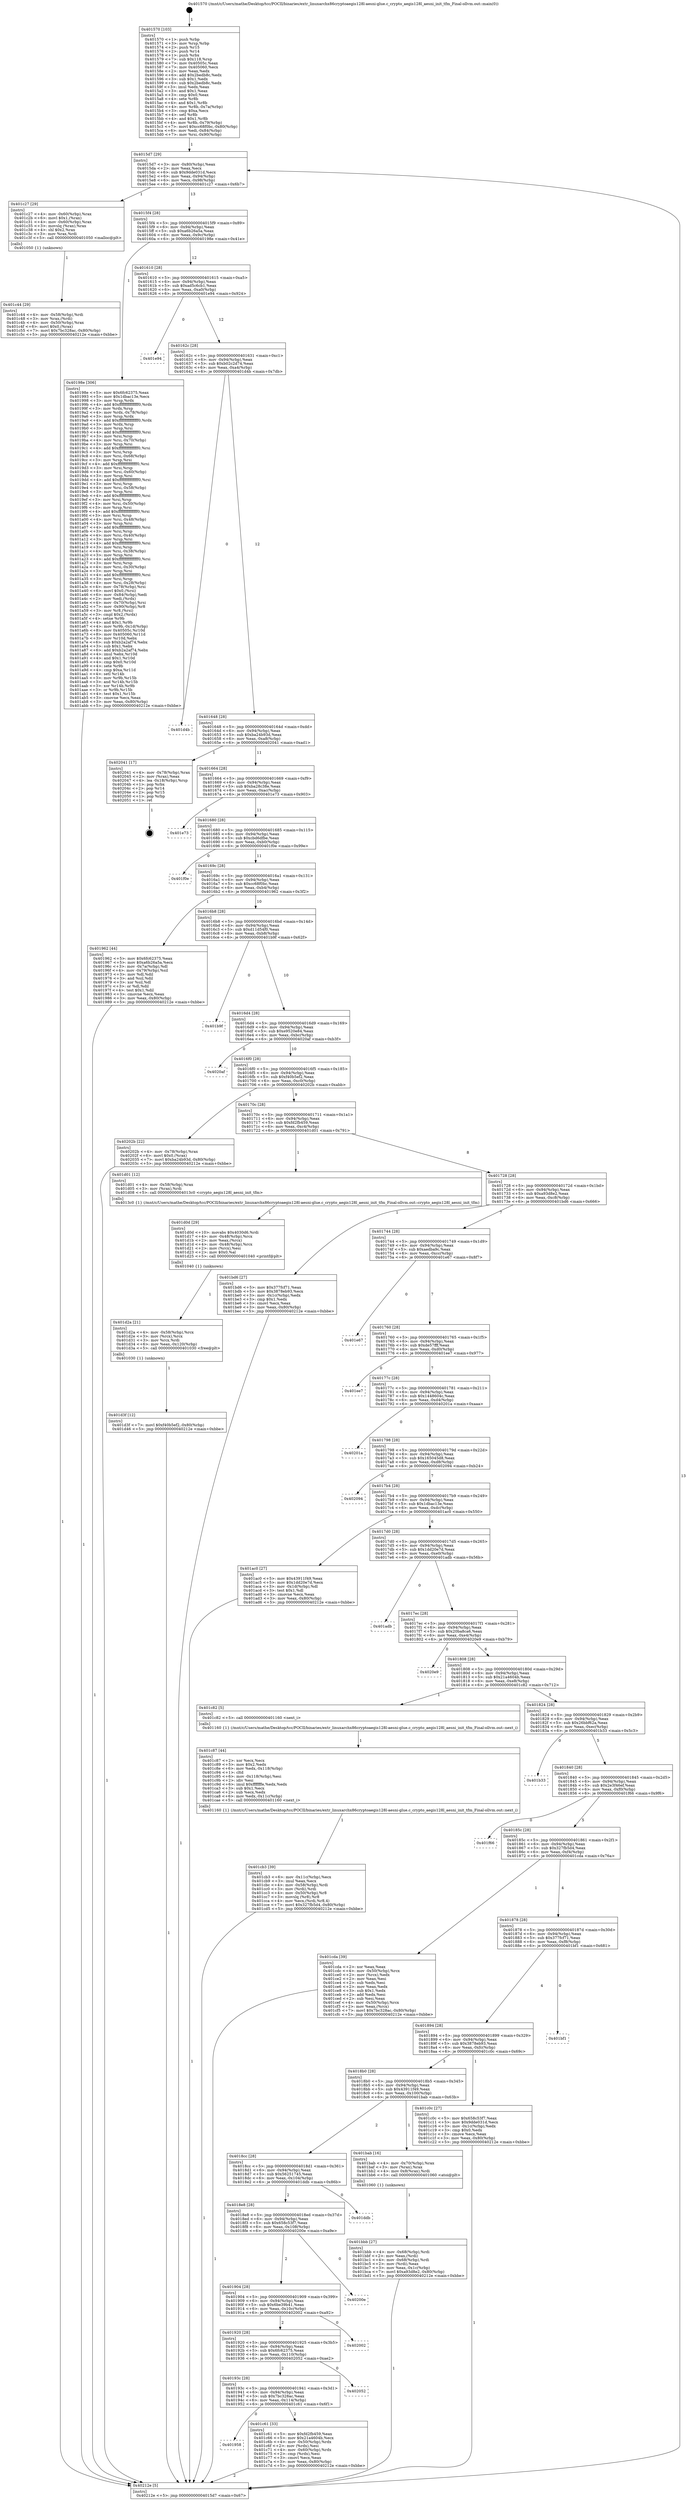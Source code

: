 digraph "0x401570" {
  label = "0x401570 (/mnt/c/Users/mathe/Desktop/tcc/POCII/binaries/extr_linuxarchx86cryptoaegis128l-aesni-glue.c_crypto_aegis128l_aesni_init_tfm_Final-ollvm.out::main(0))"
  labelloc = "t"
  node[shape=record]

  Entry [label="",width=0.3,height=0.3,shape=circle,fillcolor=black,style=filled]
  "0x4015d7" [label="{
     0x4015d7 [29]\l
     | [instrs]\l
     &nbsp;&nbsp;0x4015d7 \<+3\>: mov -0x80(%rbp),%eax\l
     &nbsp;&nbsp;0x4015da \<+2\>: mov %eax,%ecx\l
     &nbsp;&nbsp;0x4015dc \<+6\>: sub $0x9dde031d,%ecx\l
     &nbsp;&nbsp;0x4015e2 \<+6\>: mov %eax,-0x94(%rbp)\l
     &nbsp;&nbsp;0x4015e8 \<+6\>: mov %ecx,-0x98(%rbp)\l
     &nbsp;&nbsp;0x4015ee \<+6\>: je 0000000000401c27 \<main+0x6b7\>\l
  }"]
  "0x401c27" [label="{
     0x401c27 [29]\l
     | [instrs]\l
     &nbsp;&nbsp;0x401c27 \<+4\>: mov -0x60(%rbp),%rax\l
     &nbsp;&nbsp;0x401c2b \<+6\>: movl $0x1,(%rax)\l
     &nbsp;&nbsp;0x401c31 \<+4\>: mov -0x60(%rbp),%rax\l
     &nbsp;&nbsp;0x401c35 \<+3\>: movslq (%rax),%rax\l
     &nbsp;&nbsp;0x401c38 \<+4\>: shl $0x2,%rax\l
     &nbsp;&nbsp;0x401c3c \<+3\>: mov %rax,%rdi\l
     &nbsp;&nbsp;0x401c3f \<+5\>: call 0000000000401050 \<malloc@plt\>\l
     | [calls]\l
     &nbsp;&nbsp;0x401050 \{1\} (unknown)\l
  }"]
  "0x4015f4" [label="{
     0x4015f4 [28]\l
     | [instrs]\l
     &nbsp;&nbsp;0x4015f4 \<+5\>: jmp 00000000004015f9 \<main+0x89\>\l
     &nbsp;&nbsp;0x4015f9 \<+6\>: mov -0x94(%rbp),%eax\l
     &nbsp;&nbsp;0x4015ff \<+5\>: sub $0xa6b26a5a,%eax\l
     &nbsp;&nbsp;0x401604 \<+6\>: mov %eax,-0x9c(%rbp)\l
     &nbsp;&nbsp;0x40160a \<+6\>: je 000000000040198e \<main+0x41e\>\l
  }"]
  Exit [label="",width=0.3,height=0.3,shape=circle,fillcolor=black,style=filled,peripheries=2]
  "0x40198e" [label="{
     0x40198e [306]\l
     | [instrs]\l
     &nbsp;&nbsp;0x40198e \<+5\>: mov $0x6fc62375,%eax\l
     &nbsp;&nbsp;0x401993 \<+5\>: mov $0x1dbac13e,%ecx\l
     &nbsp;&nbsp;0x401998 \<+3\>: mov %rsp,%rdx\l
     &nbsp;&nbsp;0x40199b \<+4\>: add $0xfffffffffffffff0,%rdx\l
     &nbsp;&nbsp;0x40199f \<+3\>: mov %rdx,%rsp\l
     &nbsp;&nbsp;0x4019a2 \<+4\>: mov %rdx,-0x78(%rbp)\l
     &nbsp;&nbsp;0x4019a6 \<+3\>: mov %rsp,%rdx\l
     &nbsp;&nbsp;0x4019a9 \<+4\>: add $0xfffffffffffffff0,%rdx\l
     &nbsp;&nbsp;0x4019ad \<+3\>: mov %rdx,%rsp\l
     &nbsp;&nbsp;0x4019b0 \<+3\>: mov %rsp,%rsi\l
     &nbsp;&nbsp;0x4019b3 \<+4\>: add $0xfffffffffffffff0,%rsi\l
     &nbsp;&nbsp;0x4019b7 \<+3\>: mov %rsi,%rsp\l
     &nbsp;&nbsp;0x4019ba \<+4\>: mov %rsi,-0x70(%rbp)\l
     &nbsp;&nbsp;0x4019be \<+3\>: mov %rsp,%rsi\l
     &nbsp;&nbsp;0x4019c1 \<+4\>: add $0xfffffffffffffff0,%rsi\l
     &nbsp;&nbsp;0x4019c5 \<+3\>: mov %rsi,%rsp\l
     &nbsp;&nbsp;0x4019c8 \<+4\>: mov %rsi,-0x68(%rbp)\l
     &nbsp;&nbsp;0x4019cc \<+3\>: mov %rsp,%rsi\l
     &nbsp;&nbsp;0x4019cf \<+4\>: add $0xfffffffffffffff0,%rsi\l
     &nbsp;&nbsp;0x4019d3 \<+3\>: mov %rsi,%rsp\l
     &nbsp;&nbsp;0x4019d6 \<+4\>: mov %rsi,-0x60(%rbp)\l
     &nbsp;&nbsp;0x4019da \<+3\>: mov %rsp,%rsi\l
     &nbsp;&nbsp;0x4019dd \<+4\>: add $0xfffffffffffffff0,%rsi\l
     &nbsp;&nbsp;0x4019e1 \<+3\>: mov %rsi,%rsp\l
     &nbsp;&nbsp;0x4019e4 \<+4\>: mov %rsi,-0x58(%rbp)\l
     &nbsp;&nbsp;0x4019e8 \<+3\>: mov %rsp,%rsi\l
     &nbsp;&nbsp;0x4019eb \<+4\>: add $0xfffffffffffffff0,%rsi\l
     &nbsp;&nbsp;0x4019ef \<+3\>: mov %rsi,%rsp\l
     &nbsp;&nbsp;0x4019f2 \<+4\>: mov %rsi,-0x50(%rbp)\l
     &nbsp;&nbsp;0x4019f6 \<+3\>: mov %rsp,%rsi\l
     &nbsp;&nbsp;0x4019f9 \<+4\>: add $0xfffffffffffffff0,%rsi\l
     &nbsp;&nbsp;0x4019fd \<+3\>: mov %rsi,%rsp\l
     &nbsp;&nbsp;0x401a00 \<+4\>: mov %rsi,-0x48(%rbp)\l
     &nbsp;&nbsp;0x401a04 \<+3\>: mov %rsp,%rsi\l
     &nbsp;&nbsp;0x401a07 \<+4\>: add $0xfffffffffffffff0,%rsi\l
     &nbsp;&nbsp;0x401a0b \<+3\>: mov %rsi,%rsp\l
     &nbsp;&nbsp;0x401a0e \<+4\>: mov %rsi,-0x40(%rbp)\l
     &nbsp;&nbsp;0x401a12 \<+3\>: mov %rsp,%rsi\l
     &nbsp;&nbsp;0x401a15 \<+4\>: add $0xfffffffffffffff0,%rsi\l
     &nbsp;&nbsp;0x401a19 \<+3\>: mov %rsi,%rsp\l
     &nbsp;&nbsp;0x401a1c \<+4\>: mov %rsi,-0x38(%rbp)\l
     &nbsp;&nbsp;0x401a20 \<+3\>: mov %rsp,%rsi\l
     &nbsp;&nbsp;0x401a23 \<+4\>: add $0xfffffffffffffff0,%rsi\l
     &nbsp;&nbsp;0x401a27 \<+3\>: mov %rsi,%rsp\l
     &nbsp;&nbsp;0x401a2a \<+4\>: mov %rsi,-0x30(%rbp)\l
     &nbsp;&nbsp;0x401a2e \<+3\>: mov %rsp,%rsi\l
     &nbsp;&nbsp;0x401a31 \<+4\>: add $0xfffffffffffffff0,%rsi\l
     &nbsp;&nbsp;0x401a35 \<+3\>: mov %rsi,%rsp\l
     &nbsp;&nbsp;0x401a38 \<+4\>: mov %rsi,-0x28(%rbp)\l
     &nbsp;&nbsp;0x401a3c \<+4\>: mov -0x78(%rbp),%rsi\l
     &nbsp;&nbsp;0x401a40 \<+6\>: movl $0x0,(%rsi)\l
     &nbsp;&nbsp;0x401a46 \<+6\>: mov -0x84(%rbp),%edi\l
     &nbsp;&nbsp;0x401a4c \<+2\>: mov %edi,(%rdx)\l
     &nbsp;&nbsp;0x401a4e \<+4\>: mov -0x70(%rbp),%rsi\l
     &nbsp;&nbsp;0x401a52 \<+7\>: mov -0x90(%rbp),%r8\l
     &nbsp;&nbsp;0x401a59 \<+3\>: mov %r8,(%rsi)\l
     &nbsp;&nbsp;0x401a5c \<+3\>: cmpl $0x2,(%rdx)\l
     &nbsp;&nbsp;0x401a5f \<+4\>: setne %r9b\l
     &nbsp;&nbsp;0x401a63 \<+4\>: and $0x1,%r9b\l
     &nbsp;&nbsp;0x401a67 \<+4\>: mov %r9b,-0x1d(%rbp)\l
     &nbsp;&nbsp;0x401a6b \<+8\>: mov 0x40505c,%r10d\l
     &nbsp;&nbsp;0x401a73 \<+8\>: mov 0x405060,%r11d\l
     &nbsp;&nbsp;0x401a7b \<+3\>: mov %r10d,%ebx\l
     &nbsp;&nbsp;0x401a7e \<+6\>: sub $0xb2a2af74,%ebx\l
     &nbsp;&nbsp;0x401a84 \<+3\>: sub $0x1,%ebx\l
     &nbsp;&nbsp;0x401a87 \<+6\>: add $0xb2a2af74,%ebx\l
     &nbsp;&nbsp;0x401a8d \<+4\>: imul %ebx,%r10d\l
     &nbsp;&nbsp;0x401a91 \<+4\>: and $0x1,%r10d\l
     &nbsp;&nbsp;0x401a95 \<+4\>: cmp $0x0,%r10d\l
     &nbsp;&nbsp;0x401a99 \<+4\>: sete %r9b\l
     &nbsp;&nbsp;0x401a9d \<+4\>: cmp $0xa,%r11d\l
     &nbsp;&nbsp;0x401aa1 \<+4\>: setl %r14b\l
     &nbsp;&nbsp;0x401aa5 \<+3\>: mov %r9b,%r15b\l
     &nbsp;&nbsp;0x401aa8 \<+3\>: and %r14b,%r15b\l
     &nbsp;&nbsp;0x401aab \<+3\>: xor %r14b,%r9b\l
     &nbsp;&nbsp;0x401aae \<+3\>: or %r9b,%r15b\l
     &nbsp;&nbsp;0x401ab1 \<+4\>: test $0x1,%r15b\l
     &nbsp;&nbsp;0x401ab5 \<+3\>: cmovne %ecx,%eax\l
     &nbsp;&nbsp;0x401ab8 \<+3\>: mov %eax,-0x80(%rbp)\l
     &nbsp;&nbsp;0x401abb \<+5\>: jmp 000000000040212e \<main+0xbbe\>\l
  }"]
  "0x401610" [label="{
     0x401610 [28]\l
     | [instrs]\l
     &nbsp;&nbsp;0x401610 \<+5\>: jmp 0000000000401615 \<main+0xa5\>\l
     &nbsp;&nbsp;0x401615 \<+6\>: mov -0x94(%rbp),%eax\l
     &nbsp;&nbsp;0x40161b \<+5\>: sub $0xad5c6cb1,%eax\l
     &nbsp;&nbsp;0x401620 \<+6\>: mov %eax,-0xa0(%rbp)\l
     &nbsp;&nbsp;0x401626 \<+6\>: je 0000000000401e94 \<main+0x924\>\l
  }"]
  "0x401d3f" [label="{
     0x401d3f [12]\l
     | [instrs]\l
     &nbsp;&nbsp;0x401d3f \<+7\>: movl $0xf40b5ef2,-0x80(%rbp)\l
     &nbsp;&nbsp;0x401d46 \<+5\>: jmp 000000000040212e \<main+0xbbe\>\l
  }"]
  "0x401e94" [label="{
     0x401e94\l
  }", style=dashed]
  "0x40162c" [label="{
     0x40162c [28]\l
     | [instrs]\l
     &nbsp;&nbsp;0x40162c \<+5\>: jmp 0000000000401631 \<main+0xc1\>\l
     &nbsp;&nbsp;0x401631 \<+6\>: mov -0x94(%rbp),%eax\l
     &nbsp;&nbsp;0x401637 \<+5\>: sub $0xb02c2d74,%eax\l
     &nbsp;&nbsp;0x40163c \<+6\>: mov %eax,-0xa4(%rbp)\l
     &nbsp;&nbsp;0x401642 \<+6\>: je 0000000000401d4b \<main+0x7db\>\l
  }"]
  "0x401d2a" [label="{
     0x401d2a [21]\l
     | [instrs]\l
     &nbsp;&nbsp;0x401d2a \<+4\>: mov -0x58(%rbp),%rcx\l
     &nbsp;&nbsp;0x401d2e \<+3\>: mov (%rcx),%rcx\l
     &nbsp;&nbsp;0x401d31 \<+3\>: mov %rcx,%rdi\l
     &nbsp;&nbsp;0x401d34 \<+6\>: mov %eax,-0x120(%rbp)\l
     &nbsp;&nbsp;0x401d3a \<+5\>: call 0000000000401030 \<free@plt\>\l
     | [calls]\l
     &nbsp;&nbsp;0x401030 \{1\} (unknown)\l
  }"]
  "0x401d4b" [label="{
     0x401d4b\l
  }", style=dashed]
  "0x401648" [label="{
     0x401648 [28]\l
     | [instrs]\l
     &nbsp;&nbsp;0x401648 \<+5\>: jmp 000000000040164d \<main+0xdd\>\l
     &nbsp;&nbsp;0x40164d \<+6\>: mov -0x94(%rbp),%eax\l
     &nbsp;&nbsp;0x401653 \<+5\>: sub $0xba24b93d,%eax\l
     &nbsp;&nbsp;0x401658 \<+6\>: mov %eax,-0xa8(%rbp)\l
     &nbsp;&nbsp;0x40165e \<+6\>: je 0000000000402041 \<main+0xad1\>\l
  }"]
  "0x401d0d" [label="{
     0x401d0d [29]\l
     | [instrs]\l
     &nbsp;&nbsp;0x401d0d \<+10\>: movabs $0x4030d6,%rdi\l
     &nbsp;&nbsp;0x401d17 \<+4\>: mov -0x48(%rbp),%rcx\l
     &nbsp;&nbsp;0x401d1b \<+2\>: mov %eax,(%rcx)\l
     &nbsp;&nbsp;0x401d1d \<+4\>: mov -0x48(%rbp),%rcx\l
     &nbsp;&nbsp;0x401d21 \<+2\>: mov (%rcx),%esi\l
     &nbsp;&nbsp;0x401d23 \<+2\>: mov $0x0,%al\l
     &nbsp;&nbsp;0x401d25 \<+5\>: call 0000000000401040 \<printf@plt\>\l
     | [calls]\l
     &nbsp;&nbsp;0x401040 \{1\} (unknown)\l
  }"]
  "0x402041" [label="{
     0x402041 [17]\l
     | [instrs]\l
     &nbsp;&nbsp;0x402041 \<+4\>: mov -0x78(%rbp),%rax\l
     &nbsp;&nbsp;0x402045 \<+2\>: mov (%rax),%eax\l
     &nbsp;&nbsp;0x402047 \<+4\>: lea -0x18(%rbp),%rsp\l
     &nbsp;&nbsp;0x40204b \<+1\>: pop %rbx\l
     &nbsp;&nbsp;0x40204c \<+2\>: pop %r14\l
     &nbsp;&nbsp;0x40204e \<+2\>: pop %r15\l
     &nbsp;&nbsp;0x402050 \<+1\>: pop %rbp\l
     &nbsp;&nbsp;0x402051 \<+1\>: ret\l
  }"]
  "0x401664" [label="{
     0x401664 [28]\l
     | [instrs]\l
     &nbsp;&nbsp;0x401664 \<+5\>: jmp 0000000000401669 \<main+0xf9\>\l
     &nbsp;&nbsp;0x401669 \<+6\>: mov -0x94(%rbp),%eax\l
     &nbsp;&nbsp;0x40166f \<+5\>: sub $0xba28c38e,%eax\l
     &nbsp;&nbsp;0x401674 \<+6\>: mov %eax,-0xac(%rbp)\l
     &nbsp;&nbsp;0x40167a \<+6\>: je 0000000000401e73 \<main+0x903\>\l
  }"]
  "0x401cb3" [label="{
     0x401cb3 [39]\l
     | [instrs]\l
     &nbsp;&nbsp;0x401cb3 \<+6\>: mov -0x11c(%rbp),%ecx\l
     &nbsp;&nbsp;0x401cb9 \<+3\>: imul %eax,%ecx\l
     &nbsp;&nbsp;0x401cbc \<+4\>: mov -0x58(%rbp),%rdi\l
     &nbsp;&nbsp;0x401cc0 \<+3\>: mov (%rdi),%rdi\l
     &nbsp;&nbsp;0x401cc3 \<+4\>: mov -0x50(%rbp),%r8\l
     &nbsp;&nbsp;0x401cc7 \<+3\>: movslq (%r8),%r8\l
     &nbsp;&nbsp;0x401cca \<+4\>: mov %ecx,(%rdi,%r8,4)\l
     &nbsp;&nbsp;0x401cce \<+7\>: movl $0x327fb5d4,-0x80(%rbp)\l
     &nbsp;&nbsp;0x401cd5 \<+5\>: jmp 000000000040212e \<main+0xbbe\>\l
  }"]
  "0x401e73" [label="{
     0x401e73\l
  }", style=dashed]
  "0x401680" [label="{
     0x401680 [28]\l
     | [instrs]\l
     &nbsp;&nbsp;0x401680 \<+5\>: jmp 0000000000401685 \<main+0x115\>\l
     &nbsp;&nbsp;0x401685 \<+6\>: mov -0x94(%rbp),%eax\l
     &nbsp;&nbsp;0x40168b \<+5\>: sub $0xcbd6dfbe,%eax\l
     &nbsp;&nbsp;0x401690 \<+6\>: mov %eax,-0xb0(%rbp)\l
     &nbsp;&nbsp;0x401696 \<+6\>: je 0000000000401f0e \<main+0x99e\>\l
  }"]
  "0x401c87" [label="{
     0x401c87 [44]\l
     | [instrs]\l
     &nbsp;&nbsp;0x401c87 \<+2\>: xor %ecx,%ecx\l
     &nbsp;&nbsp;0x401c89 \<+5\>: mov $0x2,%edx\l
     &nbsp;&nbsp;0x401c8e \<+6\>: mov %edx,-0x118(%rbp)\l
     &nbsp;&nbsp;0x401c94 \<+1\>: cltd\l
     &nbsp;&nbsp;0x401c95 \<+6\>: mov -0x118(%rbp),%esi\l
     &nbsp;&nbsp;0x401c9b \<+2\>: idiv %esi\l
     &nbsp;&nbsp;0x401c9d \<+6\>: imul $0xfffffffe,%edx,%edx\l
     &nbsp;&nbsp;0x401ca3 \<+3\>: sub $0x1,%ecx\l
     &nbsp;&nbsp;0x401ca6 \<+2\>: sub %ecx,%edx\l
     &nbsp;&nbsp;0x401ca8 \<+6\>: mov %edx,-0x11c(%rbp)\l
     &nbsp;&nbsp;0x401cae \<+5\>: call 0000000000401160 \<next_i\>\l
     | [calls]\l
     &nbsp;&nbsp;0x401160 \{1\} (/mnt/c/Users/mathe/Desktop/tcc/POCII/binaries/extr_linuxarchx86cryptoaegis128l-aesni-glue.c_crypto_aegis128l_aesni_init_tfm_Final-ollvm.out::next_i)\l
  }"]
  "0x401f0e" [label="{
     0x401f0e\l
  }", style=dashed]
  "0x40169c" [label="{
     0x40169c [28]\l
     | [instrs]\l
     &nbsp;&nbsp;0x40169c \<+5\>: jmp 00000000004016a1 \<main+0x131\>\l
     &nbsp;&nbsp;0x4016a1 \<+6\>: mov -0x94(%rbp),%eax\l
     &nbsp;&nbsp;0x4016a7 \<+5\>: sub $0xcc68f0bc,%eax\l
     &nbsp;&nbsp;0x4016ac \<+6\>: mov %eax,-0xb4(%rbp)\l
     &nbsp;&nbsp;0x4016b2 \<+6\>: je 0000000000401962 \<main+0x3f2\>\l
  }"]
  "0x401958" [label="{
     0x401958\l
  }", style=dashed]
  "0x401962" [label="{
     0x401962 [44]\l
     | [instrs]\l
     &nbsp;&nbsp;0x401962 \<+5\>: mov $0x6fc62375,%eax\l
     &nbsp;&nbsp;0x401967 \<+5\>: mov $0xa6b26a5a,%ecx\l
     &nbsp;&nbsp;0x40196c \<+3\>: mov -0x7a(%rbp),%dl\l
     &nbsp;&nbsp;0x40196f \<+4\>: mov -0x79(%rbp),%sil\l
     &nbsp;&nbsp;0x401973 \<+3\>: mov %dl,%dil\l
     &nbsp;&nbsp;0x401976 \<+3\>: and %sil,%dil\l
     &nbsp;&nbsp;0x401979 \<+3\>: xor %sil,%dl\l
     &nbsp;&nbsp;0x40197c \<+3\>: or %dl,%dil\l
     &nbsp;&nbsp;0x40197f \<+4\>: test $0x1,%dil\l
     &nbsp;&nbsp;0x401983 \<+3\>: cmovne %ecx,%eax\l
     &nbsp;&nbsp;0x401986 \<+3\>: mov %eax,-0x80(%rbp)\l
     &nbsp;&nbsp;0x401989 \<+5\>: jmp 000000000040212e \<main+0xbbe\>\l
  }"]
  "0x4016b8" [label="{
     0x4016b8 [28]\l
     | [instrs]\l
     &nbsp;&nbsp;0x4016b8 \<+5\>: jmp 00000000004016bd \<main+0x14d\>\l
     &nbsp;&nbsp;0x4016bd \<+6\>: mov -0x94(%rbp),%eax\l
     &nbsp;&nbsp;0x4016c3 \<+5\>: sub $0xd11d54f0,%eax\l
     &nbsp;&nbsp;0x4016c8 \<+6\>: mov %eax,-0xb8(%rbp)\l
     &nbsp;&nbsp;0x4016ce \<+6\>: je 0000000000401b9f \<main+0x62f\>\l
  }"]
  "0x40212e" [label="{
     0x40212e [5]\l
     | [instrs]\l
     &nbsp;&nbsp;0x40212e \<+5\>: jmp 00000000004015d7 \<main+0x67\>\l
  }"]
  "0x401570" [label="{
     0x401570 [103]\l
     | [instrs]\l
     &nbsp;&nbsp;0x401570 \<+1\>: push %rbp\l
     &nbsp;&nbsp;0x401571 \<+3\>: mov %rsp,%rbp\l
     &nbsp;&nbsp;0x401574 \<+2\>: push %r15\l
     &nbsp;&nbsp;0x401576 \<+2\>: push %r14\l
     &nbsp;&nbsp;0x401578 \<+1\>: push %rbx\l
     &nbsp;&nbsp;0x401579 \<+7\>: sub $0x118,%rsp\l
     &nbsp;&nbsp;0x401580 \<+7\>: mov 0x40505c,%eax\l
     &nbsp;&nbsp;0x401587 \<+7\>: mov 0x405060,%ecx\l
     &nbsp;&nbsp;0x40158e \<+2\>: mov %eax,%edx\l
     &nbsp;&nbsp;0x401590 \<+6\>: add $0x2bedb8c,%edx\l
     &nbsp;&nbsp;0x401596 \<+3\>: sub $0x1,%edx\l
     &nbsp;&nbsp;0x401599 \<+6\>: sub $0x2bedb8c,%edx\l
     &nbsp;&nbsp;0x40159f \<+3\>: imul %edx,%eax\l
     &nbsp;&nbsp;0x4015a2 \<+3\>: and $0x1,%eax\l
     &nbsp;&nbsp;0x4015a5 \<+3\>: cmp $0x0,%eax\l
     &nbsp;&nbsp;0x4015a8 \<+4\>: sete %r8b\l
     &nbsp;&nbsp;0x4015ac \<+4\>: and $0x1,%r8b\l
     &nbsp;&nbsp;0x4015b0 \<+4\>: mov %r8b,-0x7a(%rbp)\l
     &nbsp;&nbsp;0x4015b4 \<+3\>: cmp $0xa,%ecx\l
     &nbsp;&nbsp;0x4015b7 \<+4\>: setl %r8b\l
     &nbsp;&nbsp;0x4015bb \<+4\>: and $0x1,%r8b\l
     &nbsp;&nbsp;0x4015bf \<+4\>: mov %r8b,-0x79(%rbp)\l
     &nbsp;&nbsp;0x4015c3 \<+7\>: movl $0xcc68f0bc,-0x80(%rbp)\l
     &nbsp;&nbsp;0x4015ca \<+6\>: mov %edi,-0x84(%rbp)\l
     &nbsp;&nbsp;0x4015d0 \<+7\>: mov %rsi,-0x90(%rbp)\l
  }"]
  "0x401c61" [label="{
     0x401c61 [33]\l
     | [instrs]\l
     &nbsp;&nbsp;0x401c61 \<+5\>: mov $0xfd2fb459,%eax\l
     &nbsp;&nbsp;0x401c66 \<+5\>: mov $0x21a4604b,%ecx\l
     &nbsp;&nbsp;0x401c6b \<+4\>: mov -0x50(%rbp),%rdx\l
     &nbsp;&nbsp;0x401c6f \<+2\>: mov (%rdx),%esi\l
     &nbsp;&nbsp;0x401c71 \<+4\>: mov -0x60(%rbp),%rdx\l
     &nbsp;&nbsp;0x401c75 \<+2\>: cmp (%rdx),%esi\l
     &nbsp;&nbsp;0x401c77 \<+3\>: cmovl %ecx,%eax\l
     &nbsp;&nbsp;0x401c7a \<+3\>: mov %eax,-0x80(%rbp)\l
     &nbsp;&nbsp;0x401c7d \<+5\>: jmp 000000000040212e \<main+0xbbe\>\l
  }"]
  "0x40193c" [label="{
     0x40193c [28]\l
     | [instrs]\l
     &nbsp;&nbsp;0x40193c \<+5\>: jmp 0000000000401941 \<main+0x3d1\>\l
     &nbsp;&nbsp;0x401941 \<+6\>: mov -0x94(%rbp),%eax\l
     &nbsp;&nbsp;0x401947 \<+5\>: sub $0x7bc328ac,%eax\l
     &nbsp;&nbsp;0x40194c \<+6\>: mov %eax,-0x114(%rbp)\l
     &nbsp;&nbsp;0x401952 \<+6\>: je 0000000000401c61 \<main+0x6f1\>\l
  }"]
  "0x401b9f" [label="{
     0x401b9f\l
  }", style=dashed]
  "0x4016d4" [label="{
     0x4016d4 [28]\l
     | [instrs]\l
     &nbsp;&nbsp;0x4016d4 \<+5\>: jmp 00000000004016d9 \<main+0x169\>\l
     &nbsp;&nbsp;0x4016d9 \<+6\>: mov -0x94(%rbp),%eax\l
     &nbsp;&nbsp;0x4016df \<+5\>: sub $0xe9520e84,%eax\l
     &nbsp;&nbsp;0x4016e4 \<+6\>: mov %eax,-0xbc(%rbp)\l
     &nbsp;&nbsp;0x4016ea \<+6\>: je 00000000004020af \<main+0xb3f\>\l
  }"]
  "0x402052" [label="{
     0x402052\l
  }", style=dashed]
  "0x4020af" [label="{
     0x4020af\l
  }", style=dashed]
  "0x4016f0" [label="{
     0x4016f0 [28]\l
     | [instrs]\l
     &nbsp;&nbsp;0x4016f0 \<+5\>: jmp 00000000004016f5 \<main+0x185\>\l
     &nbsp;&nbsp;0x4016f5 \<+6\>: mov -0x94(%rbp),%eax\l
     &nbsp;&nbsp;0x4016fb \<+5\>: sub $0xf40b5ef2,%eax\l
     &nbsp;&nbsp;0x401700 \<+6\>: mov %eax,-0xc0(%rbp)\l
     &nbsp;&nbsp;0x401706 \<+6\>: je 000000000040202b \<main+0xabb\>\l
  }"]
  "0x401920" [label="{
     0x401920 [28]\l
     | [instrs]\l
     &nbsp;&nbsp;0x401920 \<+5\>: jmp 0000000000401925 \<main+0x3b5\>\l
     &nbsp;&nbsp;0x401925 \<+6\>: mov -0x94(%rbp),%eax\l
     &nbsp;&nbsp;0x40192b \<+5\>: sub $0x6fc62375,%eax\l
     &nbsp;&nbsp;0x401930 \<+6\>: mov %eax,-0x110(%rbp)\l
     &nbsp;&nbsp;0x401936 \<+6\>: je 0000000000402052 \<main+0xae2\>\l
  }"]
  "0x40202b" [label="{
     0x40202b [22]\l
     | [instrs]\l
     &nbsp;&nbsp;0x40202b \<+4\>: mov -0x78(%rbp),%rax\l
     &nbsp;&nbsp;0x40202f \<+6\>: movl $0x0,(%rax)\l
     &nbsp;&nbsp;0x402035 \<+7\>: movl $0xba24b93d,-0x80(%rbp)\l
     &nbsp;&nbsp;0x40203c \<+5\>: jmp 000000000040212e \<main+0xbbe\>\l
  }"]
  "0x40170c" [label="{
     0x40170c [28]\l
     | [instrs]\l
     &nbsp;&nbsp;0x40170c \<+5\>: jmp 0000000000401711 \<main+0x1a1\>\l
     &nbsp;&nbsp;0x401711 \<+6\>: mov -0x94(%rbp),%eax\l
     &nbsp;&nbsp;0x401717 \<+5\>: sub $0xfd2fb459,%eax\l
     &nbsp;&nbsp;0x40171c \<+6\>: mov %eax,-0xc4(%rbp)\l
     &nbsp;&nbsp;0x401722 \<+6\>: je 0000000000401d01 \<main+0x791\>\l
  }"]
  "0x402002" [label="{
     0x402002\l
  }", style=dashed]
  "0x401d01" [label="{
     0x401d01 [12]\l
     | [instrs]\l
     &nbsp;&nbsp;0x401d01 \<+4\>: mov -0x58(%rbp),%rax\l
     &nbsp;&nbsp;0x401d05 \<+3\>: mov (%rax),%rdi\l
     &nbsp;&nbsp;0x401d08 \<+5\>: call 00000000004013c0 \<crypto_aegis128l_aesni_init_tfm\>\l
     | [calls]\l
     &nbsp;&nbsp;0x4013c0 \{1\} (/mnt/c/Users/mathe/Desktop/tcc/POCII/binaries/extr_linuxarchx86cryptoaegis128l-aesni-glue.c_crypto_aegis128l_aesni_init_tfm_Final-ollvm.out::crypto_aegis128l_aesni_init_tfm)\l
  }"]
  "0x401728" [label="{
     0x401728 [28]\l
     | [instrs]\l
     &nbsp;&nbsp;0x401728 \<+5\>: jmp 000000000040172d \<main+0x1bd\>\l
     &nbsp;&nbsp;0x40172d \<+6\>: mov -0x94(%rbp),%eax\l
     &nbsp;&nbsp;0x401733 \<+5\>: sub $0xa93d8e2,%eax\l
     &nbsp;&nbsp;0x401738 \<+6\>: mov %eax,-0xc8(%rbp)\l
     &nbsp;&nbsp;0x40173e \<+6\>: je 0000000000401bd6 \<main+0x666\>\l
  }"]
  "0x401904" [label="{
     0x401904 [28]\l
     | [instrs]\l
     &nbsp;&nbsp;0x401904 \<+5\>: jmp 0000000000401909 \<main+0x399\>\l
     &nbsp;&nbsp;0x401909 \<+6\>: mov -0x94(%rbp),%eax\l
     &nbsp;&nbsp;0x40190f \<+5\>: sub $0x6be39b41,%eax\l
     &nbsp;&nbsp;0x401914 \<+6\>: mov %eax,-0x10c(%rbp)\l
     &nbsp;&nbsp;0x40191a \<+6\>: je 0000000000402002 \<main+0xa92\>\l
  }"]
  "0x401bd6" [label="{
     0x401bd6 [27]\l
     | [instrs]\l
     &nbsp;&nbsp;0x401bd6 \<+5\>: mov $0x377fcf71,%eax\l
     &nbsp;&nbsp;0x401bdb \<+5\>: mov $0x3878eb93,%ecx\l
     &nbsp;&nbsp;0x401be0 \<+3\>: mov -0x1c(%rbp),%edx\l
     &nbsp;&nbsp;0x401be3 \<+3\>: cmp $0x1,%edx\l
     &nbsp;&nbsp;0x401be6 \<+3\>: cmovl %ecx,%eax\l
     &nbsp;&nbsp;0x401be9 \<+3\>: mov %eax,-0x80(%rbp)\l
     &nbsp;&nbsp;0x401bec \<+5\>: jmp 000000000040212e \<main+0xbbe\>\l
  }"]
  "0x401744" [label="{
     0x401744 [28]\l
     | [instrs]\l
     &nbsp;&nbsp;0x401744 \<+5\>: jmp 0000000000401749 \<main+0x1d9\>\l
     &nbsp;&nbsp;0x401749 \<+6\>: mov -0x94(%rbp),%eax\l
     &nbsp;&nbsp;0x40174f \<+5\>: sub $0xaedba9c,%eax\l
     &nbsp;&nbsp;0x401754 \<+6\>: mov %eax,-0xcc(%rbp)\l
     &nbsp;&nbsp;0x40175a \<+6\>: je 0000000000401e67 \<main+0x8f7\>\l
  }"]
  "0x40200e" [label="{
     0x40200e\l
  }", style=dashed]
  "0x401e67" [label="{
     0x401e67\l
  }", style=dashed]
  "0x401760" [label="{
     0x401760 [28]\l
     | [instrs]\l
     &nbsp;&nbsp;0x401760 \<+5\>: jmp 0000000000401765 \<main+0x1f5\>\l
     &nbsp;&nbsp;0x401765 \<+6\>: mov -0x94(%rbp),%eax\l
     &nbsp;&nbsp;0x40176b \<+5\>: sub $0xde57fff,%eax\l
     &nbsp;&nbsp;0x401770 \<+6\>: mov %eax,-0xd0(%rbp)\l
     &nbsp;&nbsp;0x401776 \<+6\>: je 0000000000401ee7 \<main+0x977\>\l
  }"]
  "0x4018e8" [label="{
     0x4018e8 [28]\l
     | [instrs]\l
     &nbsp;&nbsp;0x4018e8 \<+5\>: jmp 00000000004018ed \<main+0x37d\>\l
     &nbsp;&nbsp;0x4018ed \<+6\>: mov -0x94(%rbp),%eax\l
     &nbsp;&nbsp;0x4018f3 \<+5\>: sub $0x658c53f7,%eax\l
     &nbsp;&nbsp;0x4018f8 \<+6\>: mov %eax,-0x108(%rbp)\l
     &nbsp;&nbsp;0x4018fe \<+6\>: je 000000000040200e \<main+0xa9e\>\l
  }"]
  "0x401ee7" [label="{
     0x401ee7\l
  }", style=dashed]
  "0x40177c" [label="{
     0x40177c [28]\l
     | [instrs]\l
     &nbsp;&nbsp;0x40177c \<+5\>: jmp 0000000000401781 \<main+0x211\>\l
     &nbsp;&nbsp;0x401781 \<+6\>: mov -0x94(%rbp),%eax\l
     &nbsp;&nbsp;0x401787 \<+5\>: sub $0x1448604c,%eax\l
     &nbsp;&nbsp;0x40178c \<+6\>: mov %eax,-0xd4(%rbp)\l
     &nbsp;&nbsp;0x401792 \<+6\>: je 000000000040201a \<main+0xaaa\>\l
  }"]
  "0x401ddb" [label="{
     0x401ddb\l
  }", style=dashed]
  "0x40201a" [label="{
     0x40201a\l
  }", style=dashed]
  "0x401798" [label="{
     0x401798 [28]\l
     | [instrs]\l
     &nbsp;&nbsp;0x401798 \<+5\>: jmp 000000000040179d \<main+0x22d\>\l
     &nbsp;&nbsp;0x40179d \<+6\>: mov -0x94(%rbp),%eax\l
     &nbsp;&nbsp;0x4017a3 \<+5\>: sub $0x165045d8,%eax\l
     &nbsp;&nbsp;0x4017a8 \<+6\>: mov %eax,-0xd8(%rbp)\l
     &nbsp;&nbsp;0x4017ae \<+6\>: je 0000000000402094 \<main+0xb24\>\l
  }"]
  "0x401c44" [label="{
     0x401c44 [29]\l
     | [instrs]\l
     &nbsp;&nbsp;0x401c44 \<+4\>: mov -0x58(%rbp),%rdi\l
     &nbsp;&nbsp;0x401c48 \<+3\>: mov %rax,(%rdi)\l
     &nbsp;&nbsp;0x401c4b \<+4\>: mov -0x50(%rbp),%rax\l
     &nbsp;&nbsp;0x401c4f \<+6\>: movl $0x0,(%rax)\l
     &nbsp;&nbsp;0x401c55 \<+7\>: movl $0x7bc328ac,-0x80(%rbp)\l
     &nbsp;&nbsp;0x401c5c \<+5\>: jmp 000000000040212e \<main+0xbbe\>\l
  }"]
  "0x402094" [label="{
     0x402094\l
  }", style=dashed]
  "0x4017b4" [label="{
     0x4017b4 [28]\l
     | [instrs]\l
     &nbsp;&nbsp;0x4017b4 \<+5\>: jmp 00000000004017b9 \<main+0x249\>\l
     &nbsp;&nbsp;0x4017b9 \<+6\>: mov -0x94(%rbp),%eax\l
     &nbsp;&nbsp;0x4017bf \<+5\>: sub $0x1dbac13e,%eax\l
     &nbsp;&nbsp;0x4017c4 \<+6\>: mov %eax,-0xdc(%rbp)\l
     &nbsp;&nbsp;0x4017ca \<+6\>: je 0000000000401ac0 \<main+0x550\>\l
  }"]
  "0x401bbb" [label="{
     0x401bbb [27]\l
     | [instrs]\l
     &nbsp;&nbsp;0x401bbb \<+4\>: mov -0x68(%rbp),%rdi\l
     &nbsp;&nbsp;0x401bbf \<+2\>: mov %eax,(%rdi)\l
     &nbsp;&nbsp;0x401bc1 \<+4\>: mov -0x68(%rbp),%rdi\l
     &nbsp;&nbsp;0x401bc5 \<+2\>: mov (%rdi),%eax\l
     &nbsp;&nbsp;0x401bc7 \<+3\>: mov %eax,-0x1c(%rbp)\l
     &nbsp;&nbsp;0x401bca \<+7\>: movl $0xa93d8e2,-0x80(%rbp)\l
     &nbsp;&nbsp;0x401bd1 \<+5\>: jmp 000000000040212e \<main+0xbbe\>\l
  }"]
  "0x401ac0" [label="{
     0x401ac0 [27]\l
     | [instrs]\l
     &nbsp;&nbsp;0x401ac0 \<+5\>: mov $0x43911f49,%eax\l
     &nbsp;&nbsp;0x401ac5 \<+5\>: mov $0x1dd20e7d,%ecx\l
     &nbsp;&nbsp;0x401aca \<+3\>: mov -0x1d(%rbp),%dl\l
     &nbsp;&nbsp;0x401acd \<+3\>: test $0x1,%dl\l
     &nbsp;&nbsp;0x401ad0 \<+3\>: cmovne %ecx,%eax\l
     &nbsp;&nbsp;0x401ad3 \<+3\>: mov %eax,-0x80(%rbp)\l
     &nbsp;&nbsp;0x401ad6 \<+5\>: jmp 000000000040212e \<main+0xbbe\>\l
  }"]
  "0x4017d0" [label="{
     0x4017d0 [28]\l
     | [instrs]\l
     &nbsp;&nbsp;0x4017d0 \<+5\>: jmp 00000000004017d5 \<main+0x265\>\l
     &nbsp;&nbsp;0x4017d5 \<+6\>: mov -0x94(%rbp),%eax\l
     &nbsp;&nbsp;0x4017db \<+5\>: sub $0x1dd20e7d,%eax\l
     &nbsp;&nbsp;0x4017e0 \<+6\>: mov %eax,-0xe0(%rbp)\l
     &nbsp;&nbsp;0x4017e6 \<+6\>: je 0000000000401adb \<main+0x56b\>\l
  }"]
  "0x4018cc" [label="{
     0x4018cc [28]\l
     | [instrs]\l
     &nbsp;&nbsp;0x4018cc \<+5\>: jmp 00000000004018d1 \<main+0x361\>\l
     &nbsp;&nbsp;0x4018d1 \<+6\>: mov -0x94(%rbp),%eax\l
     &nbsp;&nbsp;0x4018d7 \<+5\>: sub $0x56251745,%eax\l
     &nbsp;&nbsp;0x4018dc \<+6\>: mov %eax,-0x104(%rbp)\l
     &nbsp;&nbsp;0x4018e2 \<+6\>: je 0000000000401ddb \<main+0x86b\>\l
  }"]
  "0x401adb" [label="{
     0x401adb\l
  }", style=dashed]
  "0x4017ec" [label="{
     0x4017ec [28]\l
     | [instrs]\l
     &nbsp;&nbsp;0x4017ec \<+5\>: jmp 00000000004017f1 \<main+0x281\>\l
     &nbsp;&nbsp;0x4017f1 \<+6\>: mov -0x94(%rbp),%eax\l
     &nbsp;&nbsp;0x4017f7 \<+5\>: sub $0x20ba8ca6,%eax\l
     &nbsp;&nbsp;0x4017fc \<+6\>: mov %eax,-0xe4(%rbp)\l
     &nbsp;&nbsp;0x401802 \<+6\>: je 00000000004020e9 \<main+0xb79\>\l
  }"]
  "0x401bab" [label="{
     0x401bab [16]\l
     | [instrs]\l
     &nbsp;&nbsp;0x401bab \<+4\>: mov -0x70(%rbp),%rax\l
     &nbsp;&nbsp;0x401baf \<+3\>: mov (%rax),%rax\l
     &nbsp;&nbsp;0x401bb2 \<+4\>: mov 0x8(%rax),%rdi\l
     &nbsp;&nbsp;0x401bb6 \<+5\>: call 0000000000401060 \<atoi@plt\>\l
     | [calls]\l
     &nbsp;&nbsp;0x401060 \{1\} (unknown)\l
  }"]
  "0x4020e9" [label="{
     0x4020e9\l
  }", style=dashed]
  "0x401808" [label="{
     0x401808 [28]\l
     | [instrs]\l
     &nbsp;&nbsp;0x401808 \<+5\>: jmp 000000000040180d \<main+0x29d\>\l
     &nbsp;&nbsp;0x40180d \<+6\>: mov -0x94(%rbp),%eax\l
     &nbsp;&nbsp;0x401813 \<+5\>: sub $0x21a4604b,%eax\l
     &nbsp;&nbsp;0x401818 \<+6\>: mov %eax,-0xe8(%rbp)\l
     &nbsp;&nbsp;0x40181e \<+6\>: je 0000000000401c82 \<main+0x712\>\l
  }"]
  "0x4018b0" [label="{
     0x4018b0 [28]\l
     | [instrs]\l
     &nbsp;&nbsp;0x4018b0 \<+5\>: jmp 00000000004018b5 \<main+0x345\>\l
     &nbsp;&nbsp;0x4018b5 \<+6\>: mov -0x94(%rbp),%eax\l
     &nbsp;&nbsp;0x4018bb \<+5\>: sub $0x43911f49,%eax\l
     &nbsp;&nbsp;0x4018c0 \<+6\>: mov %eax,-0x100(%rbp)\l
     &nbsp;&nbsp;0x4018c6 \<+6\>: je 0000000000401bab \<main+0x63b\>\l
  }"]
  "0x401c82" [label="{
     0x401c82 [5]\l
     | [instrs]\l
     &nbsp;&nbsp;0x401c82 \<+5\>: call 0000000000401160 \<next_i\>\l
     | [calls]\l
     &nbsp;&nbsp;0x401160 \{1\} (/mnt/c/Users/mathe/Desktop/tcc/POCII/binaries/extr_linuxarchx86cryptoaegis128l-aesni-glue.c_crypto_aegis128l_aesni_init_tfm_Final-ollvm.out::next_i)\l
  }"]
  "0x401824" [label="{
     0x401824 [28]\l
     | [instrs]\l
     &nbsp;&nbsp;0x401824 \<+5\>: jmp 0000000000401829 \<main+0x2b9\>\l
     &nbsp;&nbsp;0x401829 \<+6\>: mov -0x94(%rbp),%eax\l
     &nbsp;&nbsp;0x40182f \<+5\>: sub $0x26bbf62a,%eax\l
     &nbsp;&nbsp;0x401834 \<+6\>: mov %eax,-0xec(%rbp)\l
     &nbsp;&nbsp;0x40183a \<+6\>: je 0000000000401b33 \<main+0x5c3\>\l
  }"]
  "0x401c0c" [label="{
     0x401c0c [27]\l
     | [instrs]\l
     &nbsp;&nbsp;0x401c0c \<+5\>: mov $0x658c53f7,%eax\l
     &nbsp;&nbsp;0x401c11 \<+5\>: mov $0x9dde031d,%ecx\l
     &nbsp;&nbsp;0x401c16 \<+3\>: mov -0x1c(%rbp),%edx\l
     &nbsp;&nbsp;0x401c19 \<+3\>: cmp $0x0,%edx\l
     &nbsp;&nbsp;0x401c1c \<+3\>: cmove %ecx,%eax\l
     &nbsp;&nbsp;0x401c1f \<+3\>: mov %eax,-0x80(%rbp)\l
     &nbsp;&nbsp;0x401c22 \<+5\>: jmp 000000000040212e \<main+0xbbe\>\l
  }"]
  "0x401b33" [label="{
     0x401b33\l
  }", style=dashed]
  "0x401840" [label="{
     0x401840 [28]\l
     | [instrs]\l
     &nbsp;&nbsp;0x401840 \<+5\>: jmp 0000000000401845 \<main+0x2d5\>\l
     &nbsp;&nbsp;0x401845 \<+6\>: mov -0x94(%rbp),%eax\l
     &nbsp;&nbsp;0x40184b \<+5\>: sub $0x2e3f46ef,%eax\l
     &nbsp;&nbsp;0x401850 \<+6\>: mov %eax,-0xf0(%rbp)\l
     &nbsp;&nbsp;0x401856 \<+6\>: je 0000000000401f66 \<main+0x9f6\>\l
  }"]
  "0x401894" [label="{
     0x401894 [28]\l
     | [instrs]\l
     &nbsp;&nbsp;0x401894 \<+5\>: jmp 0000000000401899 \<main+0x329\>\l
     &nbsp;&nbsp;0x401899 \<+6\>: mov -0x94(%rbp),%eax\l
     &nbsp;&nbsp;0x40189f \<+5\>: sub $0x3878eb93,%eax\l
     &nbsp;&nbsp;0x4018a4 \<+6\>: mov %eax,-0xfc(%rbp)\l
     &nbsp;&nbsp;0x4018aa \<+6\>: je 0000000000401c0c \<main+0x69c\>\l
  }"]
  "0x401f66" [label="{
     0x401f66\l
  }", style=dashed]
  "0x40185c" [label="{
     0x40185c [28]\l
     | [instrs]\l
     &nbsp;&nbsp;0x40185c \<+5\>: jmp 0000000000401861 \<main+0x2f1\>\l
     &nbsp;&nbsp;0x401861 \<+6\>: mov -0x94(%rbp),%eax\l
     &nbsp;&nbsp;0x401867 \<+5\>: sub $0x327fb5d4,%eax\l
     &nbsp;&nbsp;0x40186c \<+6\>: mov %eax,-0xf4(%rbp)\l
     &nbsp;&nbsp;0x401872 \<+6\>: je 0000000000401cda \<main+0x76a\>\l
  }"]
  "0x401bf1" [label="{
     0x401bf1\l
  }", style=dashed]
  "0x401cda" [label="{
     0x401cda [39]\l
     | [instrs]\l
     &nbsp;&nbsp;0x401cda \<+2\>: xor %eax,%eax\l
     &nbsp;&nbsp;0x401cdc \<+4\>: mov -0x50(%rbp),%rcx\l
     &nbsp;&nbsp;0x401ce0 \<+2\>: mov (%rcx),%edx\l
     &nbsp;&nbsp;0x401ce2 \<+2\>: mov %eax,%esi\l
     &nbsp;&nbsp;0x401ce4 \<+2\>: sub %edx,%esi\l
     &nbsp;&nbsp;0x401ce6 \<+2\>: mov %eax,%edx\l
     &nbsp;&nbsp;0x401ce8 \<+3\>: sub $0x1,%edx\l
     &nbsp;&nbsp;0x401ceb \<+2\>: add %edx,%esi\l
     &nbsp;&nbsp;0x401ced \<+2\>: sub %esi,%eax\l
     &nbsp;&nbsp;0x401cef \<+4\>: mov -0x50(%rbp),%rcx\l
     &nbsp;&nbsp;0x401cf3 \<+2\>: mov %eax,(%rcx)\l
     &nbsp;&nbsp;0x401cf5 \<+7\>: movl $0x7bc328ac,-0x80(%rbp)\l
     &nbsp;&nbsp;0x401cfc \<+5\>: jmp 000000000040212e \<main+0xbbe\>\l
  }"]
  "0x401878" [label="{
     0x401878 [28]\l
     | [instrs]\l
     &nbsp;&nbsp;0x401878 \<+5\>: jmp 000000000040187d \<main+0x30d\>\l
     &nbsp;&nbsp;0x40187d \<+6\>: mov -0x94(%rbp),%eax\l
     &nbsp;&nbsp;0x401883 \<+5\>: sub $0x377fcf71,%eax\l
     &nbsp;&nbsp;0x401888 \<+6\>: mov %eax,-0xf8(%rbp)\l
     &nbsp;&nbsp;0x40188e \<+6\>: je 0000000000401bf1 \<main+0x681\>\l
  }"]
  Entry -> "0x401570" [label=" 1"]
  "0x4015d7" -> "0x401c27" [label=" 1"]
  "0x4015d7" -> "0x4015f4" [label=" 13"]
  "0x402041" -> Exit [label=" 1"]
  "0x4015f4" -> "0x40198e" [label=" 1"]
  "0x4015f4" -> "0x401610" [label=" 12"]
  "0x40202b" -> "0x40212e" [label=" 1"]
  "0x401610" -> "0x401e94" [label=" 0"]
  "0x401610" -> "0x40162c" [label=" 12"]
  "0x401d3f" -> "0x40212e" [label=" 1"]
  "0x40162c" -> "0x401d4b" [label=" 0"]
  "0x40162c" -> "0x401648" [label=" 12"]
  "0x401d2a" -> "0x401d3f" [label=" 1"]
  "0x401648" -> "0x402041" [label=" 1"]
  "0x401648" -> "0x401664" [label=" 11"]
  "0x401d0d" -> "0x401d2a" [label=" 1"]
  "0x401664" -> "0x401e73" [label=" 0"]
  "0x401664" -> "0x401680" [label=" 11"]
  "0x401d01" -> "0x401d0d" [label=" 1"]
  "0x401680" -> "0x401f0e" [label=" 0"]
  "0x401680" -> "0x40169c" [label=" 11"]
  "0x401cda" -> "0x40212e" [label=" 1"]
  "0x40169c" -> "0x401962" [label=" 1"]
  "0x40169c" -> "0x4016b8" [label=" 10"]
  "0x401962" -> "0x40212e" [label=" 1"]
  "0x401570" -> "0x4015d7" [label=" 1"]
  "0x40212e" -> "0x4015d7" [label=" 13"]
  "0x401cb3" -> "0x40212e" [label=" 1"]
  "0x40198e" -> "0x40212e" [label=" 1"]
  "0x401c87" -> "0x401cb3" [label=" 1"]
  "0x4016b8" -> "0x401b9f" [label=" 0"]
  "0x4016b8" -> "0x4016d4" [label=" 10"]
  "0x401c61" -> "0x40212e" [label=" 2"]
  "0x4016d4" -> "0x4020af" [label=" 0"]
  "0x4016d4" -> "0x4016f0" [label=" 10"]
  "0x40193c" -> "0x401958" [label=" 0"]
  "0x4016f0" -> "0x40202b" [label=" 1"]
  "0x4016f0" -> "0x40170c" [label=" 9"]
  "0x401c82" -> "0x401c87" [label=" 1"]
  "0x40170c" -> "0x401d01" [label=" 1"]
  "0x40170c" -> "0x401728" [label=" 8"]
  "0x401920" -> "0x40193c" [label=" 2"]
  "0x401728" -> "0x401bd6" [label=" 1"]
  "0x401728" -> "0x401744" [label=" 7"]
  "0x40193c" -> "0x401c61" [label=" 2"]
  "0x401744" -> "0x401e67" [label=" 0"]
  "0x401744" -> "0x401760" [label=" 7"]
  "0x401904" -> "0x401920" [label=" 2"]
  "0x401760" -> "0x401ee7" [label=" 0"]
  "0x401760" -> "0x40177c" [label=" 7"]
  "0x401920" -> "0x402052" [label=" 0"]
  "0x40177c" -> "0x40201a" [label=" 0"]
  "0x40177c" -> "0x401798" [label=" 7"]
  "0x4018e8" -> "0x401904" [label=" 2"]
  "0x401798" -> "0x402094" [label=" 0"]
  "0x401798" -> "0x4017b4" [label=" 7"]
  "0x401904" -> "0x402002" [label=" 0"]
  "0x4017b4" -> "0x401ac0" [label=" 1"]
  "0x4017b4" -> "0x4017d0" [label=" 6"]
  "0x401ac0" -> "0x40212e" [label=" 1"]
  "0x4018cc" -> "0x4018e8" [label=" 2"]
  "0x4017d0" -> "0x401adb" [label=" 0"]
  "0x4017d0" -> "0x4017ec" [label=" 6"]
  "0x4018cc" -> "0x401ddb" [label=" 0"]
  "0x4017ec" -> "0x4020e9" [label=" 0"]
  "0x4017ec" -> "0x401808" [label=" 6"]
  "0x4018e8" -> "0x40200e" [label=" 0"]
  "0x401808" -> "0x401c82" [label=" 1"]
  "0x401808" -> "0x401824" [label=" 5"]
  "0x401c27" -> "0x401c44" [label=" 1"]
  "0x401824" -> "0x401b33" [label=" 0"]
  "0x401824" -> "0x401840" [label=" 5"]
  "0x401c0c" -> "0x40212e" [label=" 1"]
  "0x401840" -> "0x401f66" [label=" 0"]
  "0x401840" -> "0x40185c" [label=" 5"]
  "0x401bbb" -> "0x40212e" [label=" 1"]
  "0x40185c" -> "0x401cda" [label=" 1"]
  "0x40185c" -> "0x401878" [label=" 4"]
  "0x401bab" -> "0x401bbb" [label=" 1"]
  "0x401878" -> "0x401bf1" [label=" 0"]
  "0x401878" -> "0x401894" [label=" 4"]
  "0x401bd6" -> "0x40212e" [label=" 1"]
  "0x401894" -> "0x401c0c" [label=" 1"]
  "0x401894" -> "0x4018b0" [label=" 3"]
  "0x401c44" -> "0x40212e" [label=" 1"]
  "0x4018b0" -> "0x401bab" [label=" 1"]
  "0x4018b0" -> "0x4018cc" [label=" 2"]
}
